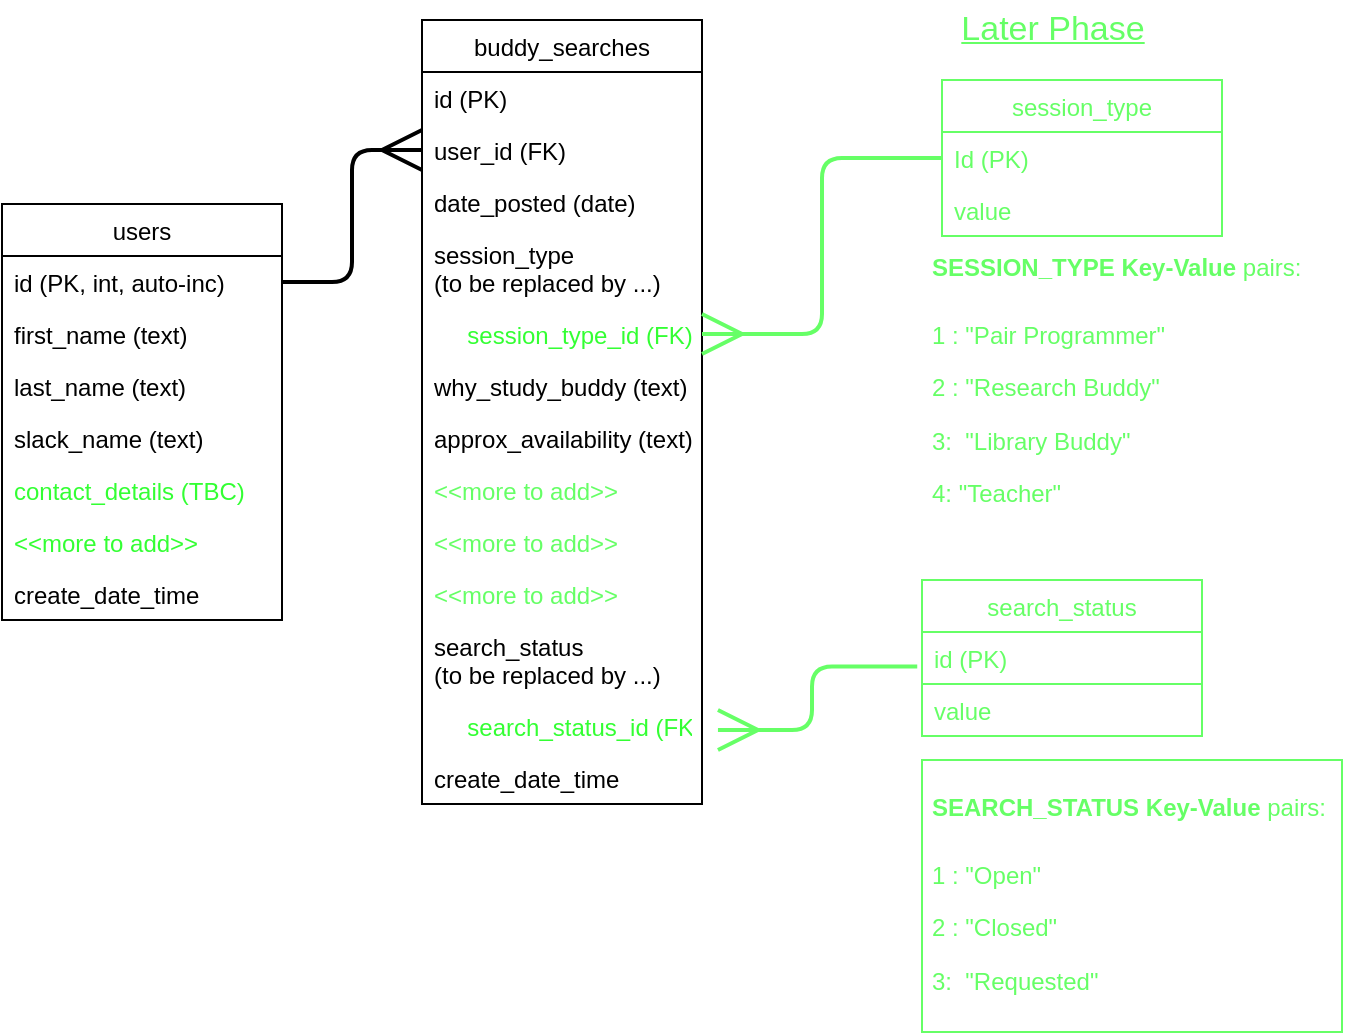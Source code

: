 <mxfile>
    <diagram id="Xs58Pvh6RjkQ11Z0AB3d" name="version 2">
        <mxGraphModel dx="2018" dy="726" grid="1" gridSize="10" guides="1" tooltips="1" connect="1" arrows="1" fold="1" page="1" pageScale="1" pageWidth="827" pageHeight="1169" math="0" shadow="0">
            <root>
                <mxCell id="cBsT70-VkCa48GskTVAl-0"/>
                <mxCell id="cBsT70-VkCa48GskTVAl-1" parent="cBsT70-VkCa48GskTVAl-0"/>
                <mxCell id="aaPiNDTLLXsjiJlTTiMd-0" value="buddy_searches" style="swimlane;fontStyle=0;childLayout=stackLayout;horizontal=1;startSize=26;fillColor=none;horizontalStack=0;resizeParent=1;resizeParentMax=0;resizeLast=0;collapsible=1;marginBottom=0;" parent="cBsT70-VkCa48GskTVAl-1" vertex="1">
                    <mxGeometry x="300" y="160" width="140" height="392" as="geometry"/>
                </mxCell>
                <mxCell id="aaPiNDTLLXsjiJlTTiMd-1" value="id (PK)" style="text;strokeColor=none;fillColor=none;align=left;verticalAlign=top;spacingLeft=4;spacingRight=4;overflow=hidden;rotatable=0;points=[[0,0.5],[1,0.5]];portConstraint=eastwest;" parent="aaPiNDTLLXsjiJlTTiMd-0" vertex="1">
                    <mxGeometry y="26" width="140" height="26" as="geometry"/>
                </mxCell>
                <mxCell id="aaPiNDTLLXsjiJlTTiMd-2" value="user_id (FK)" style="text;strokeColor=none;fillColor=none;align=left;verticalAlign=top;spacingLeft=4;spacingRight=4;overflow=hidden;rotatable=0;points=[[0,0.5],[1,0.5]];portConstraint=eastwest;" parent="aaPiNDTLLXsjiJlTTiMd-0" vertex="1">
                    <mxGeometry y="52" width="140" height="26" as="geometry"/>
                </mxCell>
                <mxCell id="aaPiNDTLLXsjiJlTTiMd-3" value="date_posted (date)" style="text;strokeColor=none;fillColor=none;align=left;verticalAlign=top;spacingLeft=4;spacingRight=4;overflow=hidden;rotatable=0;points=[[0,0.5],[1,0.5]];portConstraint=eastwest;" parent="aaPiNDTLLXsjiJlTTiMd-0" vertex="1">
                    <mxGeometry y="78" width="140" height="26" as="geometry"/>
                </mxCell>
                <mxCell id="4" value="session_type&#10;(to be replaced by ...)" style="text;strokeColor=none;fillColor=none;align=left;verticalAlign=top;spacingLeft=4;spacingRight=4;overflow=hidden;rotatable=0;points=[[0,0.5],[1,0.5]];portConstraint=eastwest;" vertex="1" parent="aaPiNDTLLXsjiJlTTiMd-0">
                    <mxGeometry y="104" width="140" height="40" as="geometry"/>
                </mxCell>
                <mxCell id="5" value="     session_type_id (FK)" style="text;strokeColor=none;fillColor=none;align=left;verticalAlign=top;spacingLeft=4;spacingRight=4;overflow=hidden;rotatable=0;points=[[0,0.5],[1,0.5]];portConstraint=eastwest;fontColor=#33FF33;" vertex="1" parent="aaPiNDTLLXsjiJlTTiMd-0">
                    <mxGeometry y="144" width="140" height="26" as="geometry"/>
                </mxCell>
                <mxCell id="aaPiNDTLLXsjiJlTTiMd-5" value="why_study_buddy (text)" style="text;strokeColor=none;fillColor=none;align=left;verticalAlign=top;spacingLeft=4;spacingRight=4;overflow=hidden;rotatable=0;points=[[0,0.5],[1,0.5]];portConstraint=eastwest;" parent="aaPiNDTLLXsjiJlTTiMd-0" vertex="1">
                    <mxGeometry y="170" width="140" height="26" as="geometry"/>
                </mxCell>
                <mxCell id="aaPiNDTLLXsjiJlTTiMd-7" value="approx_availability (text)" style="text;strokeColor=none;fillColor=none;align=left;verticalAlign=top;spacingLeft=4;spacingRight=4;overflow=hidden;rotatable=0;points=[[0,0.5],[1,0.5]];portConstraint=eastwest;" parent="aaPiNDTLLXsjiJlTTiMd-0" vertex="1">
                    <mxGeometry y="196" width="140" height="26" as="geometry"/>
                </mxCell>
                <mxCell id="aaPiNDTLLXsjiJlTTiMd-41" value="&lt;&lt;more to add&gt;&gt;" style="text;strokeColor=none;fillColor=none;align=left;verticalAlign=top;spacingLeft=4;spacingRight=4;overflow=hidden;rotatable=0;points=[[0,0.5],[1,0.5]];portConstraint=eastwest;fontColor=#66FF66;" parent="aaPiNDTLLXsjiJlTTiMd-0" vertex="1">
                    <mxGeometry y="222" width="140" height="26" as="geometry"/>
                </mxCell>
                <mxCell id="aaPiNDTLLXsjiJlTTiMd-43" value="&lt;&lt;more to add&gt;&gt;" style="text;strokeColor=none;fillColor=none;align=left;verticalAlign=top;spacingLeft=4;spacingRight=4;overflow=hidden;rotatable=0;points=[[0,0.5],[1,0.5]];portConstraint=eastwest;fontColor=#66FF66;" parent="aaPiNDTLLXsjiJlTTiMd-0" vertex="1">
                    <mxGeometry y="248" width="140" height="26" as="geometry"/>
                </mxCell>
                <mxCell id="aaPiNDTLLXsjiJlTTiMd-42" value="&lt;&lt;more to add&gt;&gt;" style="text;strokeColor=none;fillColor=none;align=left;verticalAlign=top;spacingLeft=4;spacingRight=4;overflow=hidden;rotatable=0;points=[[0,0.5],[1,0.5]];portConstraint=eastwest;fontColor=#66FF66;" parent="aaPiNDTLLXsjiJlTTiMd-0" vertex="1">
                    <mxGeometry y="274" width="140" height="26" as="geometry"/>
                </mxCell>
                <mxCell id="3" value="search_status &#10;(to be replaced by ...)" style="text;strokeColor=none;fillColor=none;align=left;verticalAlign=top;spacingLeft=4;spacingRight=4;overflow=hidden;rotatable=0;points=[[0,0.5],[1,0.5]];portConstraint=eastwest;" vertex="1" parent="aaPiNDTLLXsjiJlTTiMd-0">
                    <mxGeometry y="300" width="140" height="40" as="geometry"/>
                </mxCell>
                <mxCell id="aaPiNDTLLXsjiJlTTiMd-14" value="     search_status_id (FK)" style="text;strokeColor=none;fillColor=none;align=left;verticalAlign=top;spacingLeft=4;spacingRight=4;overflow=hidden;rotatable=0;points=[[0,0.5],[1,0.5]];portConstraint=eastwest;fontColor=#33FF33;" parent="aaPiNDTLLXsjiJlTTiMd-0" vertex="1">
                    <mxGeometry y="340" width="140" height="26" as="geometry"/>
                </mxCell>
                <mxCell id="aaPiNDTLLXsjiJlTTiMd-15" value="create_date_time&#10;" style="text;strokeColor=none;fillColor=none;align=left;verticalAlign=top;spacingLeft=4;spacingRight=4;overflow=hidden;rotatable=0;points=[[0,0.5],[1,0.5]];portConstraint=eastwest;" parent="aaPiNDTLLXsjiJlTTiMd-0" vertex="1">
                    <mxGeometry y="366" width="140" height="26" as="geometry"/>
                </mxCell>
                <mxCell id="aaPiNDTLLXsjiJlTTiMd-17" style="edgeStyle=orthogonalEdgeStyle;html=1;entryX=0;entryY=0.5;entryDx=0;entryDy=0;endArrow=ERmany;endFill=0;strokeWidth=2;endSize=17;startSize=0;jumpSize=0;exitX=1;exitY=0.5;exitDx=0;exitDy=0;" parent="cBsT70-VkCa48GskTVAl-1" source="aaPiNDTLLXsjiJlTTiMd-19" target="aaPiNDTLLXsjiJlTTiMd-2" edge="1">
                    <mxGeometry relative="1" as="geometry"/>
                </mxCell>
                <mxCell id="aaPiNDTLLXsjiJlTTiMd-18" value="users" style="swimlane;fontStyle=0;childLayout=stackLayout;horizontal=1;startSize=26;fillColor=none;horizontalStack=0;resizeParent=1;resizeParentMax=0;resizeLast=0;collapsible=1;marginBottom=0;" parent="cBsT70-VkCa48GskTVAl-1" vertex="1">
                    <mxGeometry x="90" y="252" width="140" height="208" as="geometry"/>
                </mxCell>
                <mxCell id="aaPiNDTLLXsjiJlTTiMd-19" value="id (PK, int, auto-inc)" style="text;strokeColor=none;fillColor=none;align=left;verticalAlign=top;spacingLeft=4;spacingRight=4;overflow=hidden;rotatable=0;points=[[0,0.5],[1,0.5]];portConstraint=eastwest;" parent="aaPiNDTLLXsjiJlTTiMd-18" vertex="1">
                    <mxGeometry y="26" width="140" height="26" as="geometry"/>
                </mxCell>
                <mxCell id="aaPiNDTLLXsjiJlTTiMd-21" value="first_name (text)" style="text;strokeColor=none;fillColor=none;align=left;verticalAlign=top;spacingLeft=4;spacingRight=4;overflow=hidden;rotatable=0;points=[[0,0.5],[1,0.5]];portConstraint=eastwest;" parent="aaPiNDTLLXsjiJlTTiMd-18" vertex="1">
                    <mxGeometry y="52" width="140" height="26" as="geometry"/>
                </mxCell>
                <mxCell id="aaPiNDTLLXsjiJlTTiMd-22" value="last_name (text)" style="text;strokeColor=none;fillColor=none;align=left;verticalAlign=top;spacingLeft=4;spacingRight=4;overflow=hidden;rotatable=0;points=[[0,0.5],[1,0.5]];portConstraint=eastwest;" parent="aaPiNDTLLXsjiJlTTiMd-18" vertex="1">
                    <mxGeometry y="78" width="140" height="26" as="geometry"/>
                </mxCell>
                <mxCell id="aaPiNDTLLXsjiJlTTiMd-32" value="slack_name (text)" style="text;strokeColor=none;fillColor=none;align=left;verticalAlign=top;spacingLeft=4;spacingRight=4;overflow=hidden;rotatable=0;points=[[0,0.5],[1,0.5]];portConstraint=eastwest;" parent="aaPiNDTLLXsjiJlTTiMd-18" vertex="1">
                    <mxGeometry y="104" width="140" height="26" as="geometry"/>
                </mxCell>
                <mxCell id="aaPiNDTLLXsjiJlTTiMd-23" value="contact_details (TBC)" style="text;strokeColor=none;fillColor=none;align=left;verticalAlign=top;spacingLeft=4;spacingRight=4;overflow=hidden;rotatable=0;points=[[0,0.5],[1,0.5]];portConstraint=eastwest;fontColor=#33FF33;" parent="aaPiNDTLLXsjiJlTTiMd-18" vertex="1">
                    <mxGeometry y="130" width="140" height="26" as="geometry"/>
                </mxCell>
                <mxCell id="aaPiNDTLLXsjiJlTTiMd-40" value="&lt;&lt;more to add&gt;&gt;" style="text;strokeColor=none;fillColor=none;align=left;verticalAlign=top;spacingLeft=4;spacingRight=4;overflow=hidden;rotatable=0;points=[[0,0.5],[1,0.5]];portConstraint=eastwest;fontColor=#33FF33;" parent="aaPiNDTLLXsjiJlTTiMd-18" vertex="1">
                    <mxGeometry y="156" width="140" height="26" as="geometry"/>
                </mxCell>
                <mxCell id="2" value="create_date_time&#10;" style="text;strokeColor=none;fillColor=none;align=left;verticalAlign=top;spacingLeft=4;spacingRight=4;overflow=hidden;rotatable=0;points=[[0,0.5],[1,0.5]];portConstraint=eastwest;" vertex="1" parent="aaPiNDTLLXsjiJlTTiMd-18">
                    <mxGeometry y="182" width="140" height="26" as="geometry"/>
                </mxCell>
                <mxCell id="aaPiNDTLLXsjiJlTTiMd-24" value="search_status" style="swimlane;fontStyle=0;childLayout=stackLayout;horizontal=1;startSize=26;horizontalStack=0;resizeParent=1;resizeParentMax=0;resizeLast=0;collapsible=1;marginBottom=0;strokeColor=#66FF66;fontColor=#66FF66;" parent="cBsT70-VkCa48GskTVAl-1" vertex="1">
                    <mxGeometry x="550" y="440" width="140" height="78" as="geometry">
                        <mxRectangle x="580" y="200" width="140" height="26" as="alternateBounds"/>
                    </mxGeometry>
                </mxCell>
                <mxCell id="aaPiNDTLLXsjiJlTTiMd-25" value="id (PK)" style="text;align=left;verticalAlign=top;spacingLeft=4;spacingRight=4;overflow=hidden;rotatable=0;points=[[0,0.5],[1,0.5]];portConstraint=eastwest;strokeColor=#66FF66;fontColor=#66FF66;" parent="aaPiNDTLLXsjiJlTTiMd-24" vertex="1">
                    <mxGeometry y="26" width="140" height="26" as="geometry"/>
                </mxCell>
                <mxCell id="aaPiNDTLLXsjiJlTTiMd-26" value="value" style="text;align=left;verticalAlign=top;spacingLeft=4;spacingRight=4;overflow=hidden;rotatable=0;points=[[0,0.5],[1,0.5]];portConstraint=eastwest;strokeColor=#66FF66;fontColor=#66FF66;" parent="aaPiNDTLLXsjiJlTTiMd-24" vertex="1">
                    <mxGeometry y="52" width="140" height="26" as="geometry"/>
                </mxCell>
                <mxCell id="aaPiNDTLLXsjiJlTTiMd-31" style="edgeStyle=orthogonalEdgeStyle;html=1;endArrow=ERmany;endFill=0;strokeWidth=2;endSize=17;startSize=0;jumpSize=0;entryX=1.057;entryY=0.577;entryDx=0;entryDy=0;entryPerimeter=0;exitX=-0.017;exitY=0.662;exitDx=0;exitDy=0;exitPerimeter=0;fontColor=#00FF00;strokeColor=#66FF66;" parent="cBsT70-VkCa48GskTVAl-1" source="aaPiNDTLLXsjiJlTTiMd-25" target="aaPiNDTLLXsjiJlTTiMd-14" edge="1">
                    <mxGeometry relative="1" as="geometry">
                        <mxPoint x="580" y="199.0" as="sourcePoint"/>
                        <mxPoint x="530" y="330" as="targetPoint"/>
                    </mxGeometry>
                </mxCell>
                <mxCell id="aaPiNDTLLXsjiJlTTiMd-33" value="session_type" style="swimlane;fontStyle=0;childLayout=stackLayout;horizontal=1;startSize=26;fillColor=none;horizontalStack=0;resizeParent=1;resizeParentMax=0;resizeLast=0;collapsible=1;marginBottom=0;fontColor=#66FF66;strokeColor=#66FF66;" parent="cBsT70-VkCa48GskTVAl-1" vertex="1">
                    <mxGeometry x="560" y="190" width="140" height="78" as="geometry">
                        <mxRectangle x="580" y="200" width="140" height="26" as="alternateBounds"/>
                    </mxGeometry>
                </mxCell>
                <mxCell id="aaPiNDTLLXsjiJlTTiMd-34" value="Id (PK)" style="text;strokeColor=none;fillColor=none;align=left;verticalAlign=top;spacingLeft=4;spacingRight=4;overflow=hidden;rotatable=0;points=[[0,0.5],[1,0.5]];portConstraint=eastwest;fontColor=#66FF66;" parent="aaPiNDTLLXsjiJlTTiMd-33" vertex="1">
                    <mxGeometry y="26" width="140" height="26" as="geometry"/>
                </mxCell>
                <mxCell id="aaPiNDTLLXsjiJlTTiMd-35" value="value" style="text;strokeColor=none;fillColor=none;align=left;verticalAlign=top;spacingLeft=4;spacingRight=4;overflow=hidden;rotatable=0;points=[[0,0.5],[1,0.5]];portConstraint=eastwest;fontColor=#66FF66;" parent="aaPiNDTLLXsjiJlTTiMd-33" vertex="1">
                    <mxGeometry y="52" width="140" height="26" as="geometry"/>
                </mxCell>
                <mxCell id="aaPiNDTLLXsjiJlTTiMd-36" style="edgeStyle=orthogonalEdgeStyle;html=1;endArrow=ERmany;endFill=0;strokeWidth=2;endSize=17;startSize=0;jumpSize=0;strokeColor=#66FF66;" parent="cBsT70-VkCa48GskTVAl-1" source="aaPiNDTLLXsjiJlTTiMd-34" target="5" edge="1">
                    <mxGeometry relative="1" as="geometry">
                        <mxPoint x="557.62" y="523.212" as="sourcePoint"/>
                        <mxPoint x="440" y="317" as="targetPoint"/>
                    </mxGeometry>
                </mxCell>
                <mxCell id="aaPiNDTLLXsjiJlTTiMd-37" value="&lt;h1&gt;&lt;span style=&quot;font-size: 12px&quot;&gt;SEARCH_STATUS Key-Value &lt;/span&gt;&lt;span style=&quot;font-size: 12px ; font-weight: normal&quot;&gt;pairs:&lt;/span&gt;&lt;br&gt;&lt;/h1&gt;&lt;p&gt;1 : &quot;Open&quot;&lt;/p&gt;&lt;p&gt;&lt;span&gt;2 : &quot;Closed&quot;&lt;/span&gt;&lt;br&gt;&lt;/p&gt;&lt;p&gt;&lt;span&gt;3:&amp;nbsp; &quot;Requested&quot;&lt;/span&gt;&lt;/p&gt;&lt;p&gt;&lt;br&gt;&lt;/p&gt;" style="text;html=1;spacing=5;spacingTop=-20;whiteSpace=wrap;overflow=hidden;rounded=0;strokeColor=#66FF66;fontColor=#66FF66;" parent="cBsT70-VkCa48GskTVAl-1" vertex="1">
                    <mxGeometry x="550" y="530" width="210" height="136" as="geometry"/>
                </mxCell>
                <mxCell id="aaPiNDTLLXsjiJlTTiMd-39" value="&lt;h1&gt;&lt;span style=&quot;font-size: 12px&quot;&gt;SESSION_TYPE Key-Value &lt;/span&gt;&lt;span style=&quot;font-size: 12px ; font-weight: normal&quot;&gt;pairs:&lt;/span&gt;&lt;br&gt;&lt;/h1&gt;&lt;p&gt;1 : &quot;Pair Programmer&quot;&lt;/p&gt;&lt;p&gt;&lt;span&gt;2 : &quot;Research Buddy&quot;&lt;/span&gt;&lt;br&gt;&lt;/p&gt;&lt;p&gt;&lt;span&gt;3:&amp;nbsp; &quot;Library Buddy&quot;&lt;/span&gt;&lt;/p&gt;&lt;p&gt;&lt;span&gt;4: &quot;Teacher&quot;&lt;/span&gt;&lt;/p&gt;&lt;p&gt;&lt;span&gt;&lt;br&gt;&lt;/span&gt;&lt;/p&gt;&lt;p&gt;&lt;br&gt;&lt;/p&gt;" style="text;html=1;strokeColor=none;fillColor=none;spacing=5;spacingTop=-20;whiteSpace=wrap;overflow=hidden;rounded=0;fontColor=#66FF66;" parent="cBsT70-VkCa48GskTVAl-1" vertex="1">
                    <mxGeometry x="550" y="260" width="205" height="160" as="geometry"/>
                </mxCell>
                <mxCell id="0" value="Later Phase" style="text;html=1;resizable=0;autosize=1;align=center;verticalAlign=middle;points=[];fillColor=none;strokeColor=none;rounded=0;fontColor=#66FF66;fontSize=17;fontStyle=4" vertex="1" parent="cBsT70-VkCa48GskTVAl-1">
                    <mxGeometry x="560" y="150" width="110" height="30" as="geometry"/>
                </mxCell>
                <mxCell id="1" value="For MVP" style="text;html=1;resizable=0;autosize=1;align=center;verticalAlign=middle;points=[];fillColor=none;strokeColor=none;rounded=0;fontColor=#FFFFFF;fontSize=17;fontStyle=4" vertex="1" parent="cBsT70-VkCa48GskTVAl-1">
                    <mxGeometry x="90" y="160" width="80" height="30" as="geometry"/>
                </mxCell>
            </root>
        </mxGraphModel>
    </diagram>
    <diagram id="cqLHMZWTnmzr4AoI-8nm" name="version 1">
        <mxGraphModel dx="1423" dy="747" grid="1" gridSize="10" guides="1" tooltips="1" connect="1" arrows="1" fold="1" page="1" pageScale="1" pageWidth="827" pageHeight="1169" math="0" shadow="0">
            <root>
                <mxCell id="0"/>
                <mxCell id="1" parent="0"/>
                <mxCell id="2" value="BUDDY_REQUEST" style="swimlane;fontStyle=0;childLayout=stackLayout;horizontal=1;startSize=26;fillColor=none;horizontalStack=0;resizeParent=1;resizeParentMax=0;resizeLast=0;collapsible=1;marginBottom=0;" vertex="1" parent="1">
                    <mxGeometry x="360" y="290" width="140" height="442" as="geometry"/>
                </mxCell>
                <mxCell id="3" value="ID (PK)" style="text;strokeColor=none;fillColor=none;align=left;verticalAlign=top;spacingLeft=4;spacingRight=4;overflow=hidden;rotatable=0;points=[[0,0.5],[1,0.5]];portConstraint=eastwest;" vertex="1" parent="2">
                    <mxGeometry y="26" width="140" height="26" as="geometry"/>
                </mxCell>
                <mxCell id="4" value="USER_ID (FK)" style="text;strokeColor=none;fillColor=none;align=left;verticalAlign=top;spacingLeft=4;spacingRight=4;overflow=hidden;rotatable=0;points=[[0,0.5],[1,0.5]];portConstraint=eastwest;" vertex="1" parent="2">
                    <mxGeometry y="52" width="140" height="26" as="geometry"/>
                </mxCell>
                <mxCell id="5" value="DATE_POSTED" style="text;strokeColor=none;fillColor=none;align=left;verticalAlign=top;spacingLeft=4;spacingRight=4;overflow=hidden;rotatable=0;points=[[0,0.5],[1,0.5]];portConstraint=eastwest;" vertex="1" parent="2">
                    <mxGeometry y="78" width="140" height="26" as="geometry"/>
                </mxCell>
                <mxCell id="6" value="add field" style="text;strokeColor=none;fillColor=none;align=left;verticalAlign=top;spacingLeft=4;spacingRight=4;overflow=hidden;rotatable=0;points=[[0,0.5],[1,0.5]];portConstraint=eastwest;" vertex="1" parent="2">
                    <mxGeometry y="104" width="140" height="26" as="geometry"/>
                </mxCell>
                <mxCell id="7" value="add field" style="text;strokeColor=none;fillColor=none;align=left;verticalAlign=top;spacingLeft=4;spacingRight=4;overflow=hidden;rotatable=0;points=[[0,0.5],[1,0.5]];portConstraint=eastwest;" vertex="1" parent="2">
                    <mxGeometry y="130" width="140" height="26" as="geometry"/>
                </mxCell>
                <mxCell id="8" value="add field" style="text;strokeColor=none;fillColor=none;align=left;verticalAlign=top;spacingLeft=4;spacingRight=4;overflow=hidden;rotatable=0;points=[[0,0.5],[1,0.5]];portConstraint=eastwest;" vertex="1" parent="2">
                    <mxGeometry y="156" width="140" height="26" as="geometry"/>
                </mxCell>
                <mxCell id="9" value="add field" style="text;strokeColor=none;fillColor=none;align=left;verticalAlign=top;spacingLeft=4;spacingRight=4;overflow=hidden;rotatable=0;points=[[0,0.5],[1,0.5]];portConstraint=eastwest;" vertex="1" parent="2">
                    <mxGeometry y="182" width="140" height="26" as="geometry"/>
                </mxCell>
                <mxCell id="10" value="add field" style="text;strokeColor=none;fillColor=none;align=left;verticalAlign=top;spacingLeft=4;spacingRight=4;overflow=hidden;rotatable=0;points=[[0,0.5],[1,0.5]];portConstraint=eastwest;" vertex="1" parent="2">
                    <mxGeometry y="208" width="140" height="26" as="geometry"/>
                </mxCell>
                <mxCell id="11" value="add field" style="text;strokeColor=none;fillColor=none;align=left;verticalAlign=top;spacingLeft=4;spacingRight=4;overflow=hidden;rotatable=0;points=[[0,0.5],[1,0.5]];portConstraint=eastwest;" vertex="1" parent="2">
                    <mxGeometry y="234" width="140" height="26" as="geometry"/>
                </mxCell>
                <mxCell id="12" value="add field" style="text;strokeColor=none;fillColor=none;align=left;verticalAlign=top;spacingLeft=4;spacingRight=4;overflow=hidden;rotatable=0;points=[[0,0.5],[1,0.5]];portConstraint=eastwest;" vertex="1" parent="2">
                    <mxGeometry y="260" width="140" height="26" as="geometry"/>
                </mxCell>
                <mxCell id="13" value="add field" style="text;strokeColor=none;fillColor=none;align=left;verticalAlign=top;spacingLeft=4;spacingRight=4;overflow=hidden;rotatable=0;points=[[0,0.5],[1,0.5]];portConstraint=eastwest;" vertex="1" parent="2">
                    <mxGeometry y="286" width="140" height="26" as="geometry"/>
                </mxCell>
                <mxCell id="14" value="add field" style="text;strokeColor=none;fillColor=none;align=left;verticalAlign=top;spacingLeft=4;spacingRight=4;overflow=hidden;rotatable=0;points=[[0,0.5],[1,0.5]];portConstraint=eastwest;" vertex="1" parent="2">
                    <mxGeometry y="312" width="140" height="26" as="geometry"/>
                </mxCell>
                <mxCell id="15" value="add field" style="text;strokeColor=none;fillColor=none;align=left;verticalAlign=top;spacingLeft=4;spacingRight=4;overflow=hidden;rotatable=0;points=[[0,0.5],[1,0.5]];portConstraint=eastwest;" vertex="1" parent="2">
                    <mxGeometry y="338" width="140" height="26" as="geometry"/>
                </mxCell>
                <mxCell id="16" value="request_status_id (FK)" style="text;strokeColor=none;fillColor=none;align=left;verticalAlign=top;spacingLeft=4;spacingRight=4;overflow=hidden;rotatable=0;points=[[0,0.5],[1,0.5]];portConstraint=eastwest;" vertex="1" parent="2">
                    <mxGeometry y="364" width="140" height="26" as="geometry"/>
                </mxCell>
                <mxCell id="17" value="create_date_time&#10;" style="text;strokeColor=none;fillColor=none;align=left;verticalAlign=top;spacingLeft=4;spacingRight=4;overflow=hidden;rotatable=0;points=[[0,0.5],[1,0.5]];portConstraint=eastwest;" vertex="1" parent="2">
                    <mxGeometry y="390" width="140" height="26" as="geometry"/>
                </mxCell>
                <mxCell id="18" value="createdatetime" style="text;strokeColor=none;fillColor=none;align=left;verticalAlign=top;spacingLeft=4;spacingRight=4;overflow=hidden;rotatable=0;points=[[0,0.5],[1,0.5]];portConstraint=eastwest;" vertex="1" parent="2">
                    <mxGeometry y="416" width="140" height="26" as="geometry"/>
                </mxCell>
                <mxCell id="19" style="edgeStyle=orthogonalEdgeStyle;html=1;entryX=0;entryY=0.5;entryDx=0;entryDy=0;endArrow=ERmany;endFill=0;strokeWidth=2;endSize=17;startSize=0;jumpSize=0;exitX=1;exitY=0.5;exitDx=0;exitDy=0;" edge="1" parent="1" source="21" target="4">
                    <mxGeometry relative="1" as="geometry"/>
                </mxCell>
                <mxCell id="20" value="USER" style="swimlane;fontStyle=0;childLayout=stackLayout;horizontal=1;startSize=26;fillColor=none;horizontalStack=0;resizeParent=1;resizeParentMax=0;resizeLast=0;collapsible=1;marginBottom=0;" vertex="1" parent="1">
                    <mxGeometry x="100" y="110" width="140" height="156" as="geometry"/>
                </mxCell>
                <mxCell id="21" value="ID (PK, int, auto-inc)" style="text;strokeColor=none;fillColor=none;align=left;verticalAlign=top;spacingLeft=4;spacingRight=4;overflow=hidden;rotatable=0;points=[[0,0.5],[1,0.5]];portConstraint=eastwest;" vertex="1" parent="20">
                    <mxGeometry y="26" width="140" height="26" as="geometry"/>
                </mxCell>
                <mxCell id="22" value="USER_NAME (text)" style="text;strokeColor=none;fillColor=none;align=left;verticalAlign=top;spacingLeft=4;spacingRight=4;overflow=hidden;rotatable=0;points=[[0,0.5],[1,0.5]];portConstraint=eastwest;" vertex="1" parent="20">
                    <mxGeometry y="52" width="140" height="26" as="geometry"/>
                </mxCell>
                <mxCell id="23" value="FIRST_NAME" style="text;strokeColor=none;fillColor=none;align=left;verticalAlign=top;spacingLeft=4;spacingRight=4;overflow=hidden;rotatable=0;points=[[0,0.5],[1,0.5]];portConstraint=eastwest;" vertex="1" parent="20">
                    <mxGeometry y="78" width="140" height="26" as="geometry"/>
                </mxCell>
                <mxCell id="24" value="LAST_NAME" style="text;strokeColor=none;fillColor=none;align=left;verticalAlign=top;spacingLeft=4;spacingRight=4;overflow=hidden;rotatable=0;points=[[0,0.5],[1,0.5]];portConstraint=eastwest;" vertex="1" parent="20">
                    <mxGeometry y="104" width="140" height="26" as="geometry"/>
                </mxCell>
                <mxCell id="25" value="CONTACT_DETAILS" style="text;strokeColor=none;fillColor=none;align=left;verticalAlign=top;spacingLeft=4;spacingRight=4;overflow=hidden;rotatable=0;points=[[0,0.5],[1,0.5]];portConstraint=eastwest;" vertex="1" parent="20">
                    <mxGeometry y="130" width="140" height="26" as="geometry"/>
                </mxCell>
                <mxCell id="26" value="REQUEST_STATUS" style="swimlane;fontStyle=0;childLayout=stackLayout;horizontal=1;startSize=26;fillColor=none;horizontalStack=0;resizeParent=1;resizeParentMax=0;resizeLast=0;collapsible=1;marginBottom=0;" vertex="1" parent="1">
                    <mxGeometry x="620" y="680" width="140" height="78" as="geometry">
                        <mxRectangle x="580" y="200" width="140" height="26" as="alternateBounds"/>
                    </mxGeometry>
                </mxCell>
                <mxCell id="27" value="ID (PK)" style="text;strokeColor=none;fillColor=none;align=left;verticalAlign=top;spacingLeft=4;spacingRight=4;overflow=hidden;rotatable=0;points=[[0,0.5],[1,0.5]];portConstraint=eastwest;" vertex="1" parent="26">
                    <mxGeometry y="26" width="140" height="26" as="geometry"/>
                </mxCell>
                <mxCell id="28" value="VALUE (i.e. OPen, Closed)" style="text;strokeColor=none;fillColor=none;align=left;verticalAlign=top;spacingLeft=4;spacingRight=4;overflow=hidden;rotatable=0;points=[[0,0.5],[1,0.5]];portConstraint=eastwest;" vertex="1" parent="26">
                    <mxGeometry y="52" width="140" height="26" as="geometry"/>
                </mxCell>
                <mxCell id="29" value="ANY OTHER DROPDOWNS" style="swimlane;fontStyle=0;childLayout=stackLayout;horizontal=1;startSize=26;fillColor=none;horizontalStack=0;resizeParent=1;resizeParentMax=0;resizeLast=0;collapsible=1;marginBottom=0;" vertex="1" parent="1">
                    <mxGeometry x="630" y="290" width="140" height="104" as="geometry">
                        <mxRectangle x="580" y="200" width="140" height="26" as="alternateBounds"/>
                    </mxGeometry>
                </mxCell>
                <mxCell id="30" value="ID (PK)" style="text;strokeColor=none;fillColor=none;align=left;verticalAlign=top;spacingLeft=4;spacingRight=4;overflow=hidden;rotatable=0;points=[[0,0.5],[1,0.5]];portConstraint=eastwest;" vertex="1" parent="29">
                    <mxGeometry y="26" width="140" height="26" as="geometry"/>
                </mxCell>
                <mxCell id="31" value="COLUMN_X" style="text;strokeColor=none;fillColor=none;align=left;verticalAlign=top;spacingLeft=4;spacingRight=4;overflow=hidden;rotatable=0;points=[[0,0.5],[1,0.5]];portConstraint=eastwest;" vertex="1" parent="29">
                    <mxGeometry y="52" width="140" height="26" as="geometry"/>
                </mxCell>
                <mxCell id="32" value="COLUMN_X" style="text;strokeColor=none;fillColor=none;align=left;verticalAlign=top;spacingLeft=4;spacingRight=4;overflow=hidden;rotatable=0;points=[[0,0.5],[1,0.5]];portConstraint=eastwest;" vertex="1" parent="29">
                    <mxGeometry y="78" width="140" height="26" as="geometry"/>
                </mxCell>
                <mxCell id="33" style="edgeStyle=orthogonalEdgeStyle;html=1;endArrow=ERmany;endFill=0;strokeWidth=2;endSize=17;startSize=0;jumpSize=0;entryX=1.057;entryY=0.577;entryDx=0;entryDy=0;entryPerimeter=0;exitX=-0.017;exitY=0.662;exitDx=0;exitDy=0;exitPerimeter=0;" edge="1" parent="1" source="27" target="16">
                    <mxGeometry relative="1" as="geometry">
                        <mxPoint x="640" y="289.0" as="sourcePoint"/>
                        <mxPoint x="590" y="420" as="targetPoint"/>
                    </mxGeometry>
                </mxCell>
                <mxCell id="34" value="USER_NAME (text)" style="text;strokeColor=none;fillColor=none;align=left;verticalAlign=top;spacingLeft=4;spacingRight=4;overflow=hidden;rotatable=0;points=[[0,0.5],[1,0.5]];portConstraint=eastwest;" vertex="1" parent="1">
                    <mxGeometry x="110" y="172" width="140" height="26" as="geometry"/>
                </mxCell>
                <mxCell id="35" value="e.g. CONTACT_DETAILS could be the slack username?" style="text;strokeColor=none;fillColor=none;align=left;verticalAlign=top;spacingLeft=4;spacingRight=4;overflow=hidden;rotatable=0;points=[[0,0.5],[1,0.5]];portConstraint=eastwest;" vertex="1" parent="1">
                    <mxGeometry y="290" width="230" height="26" as="geometry"/>
                </mxCell>
            </root>
        </mxGraphModel>
    </diagram>
</mxfile>